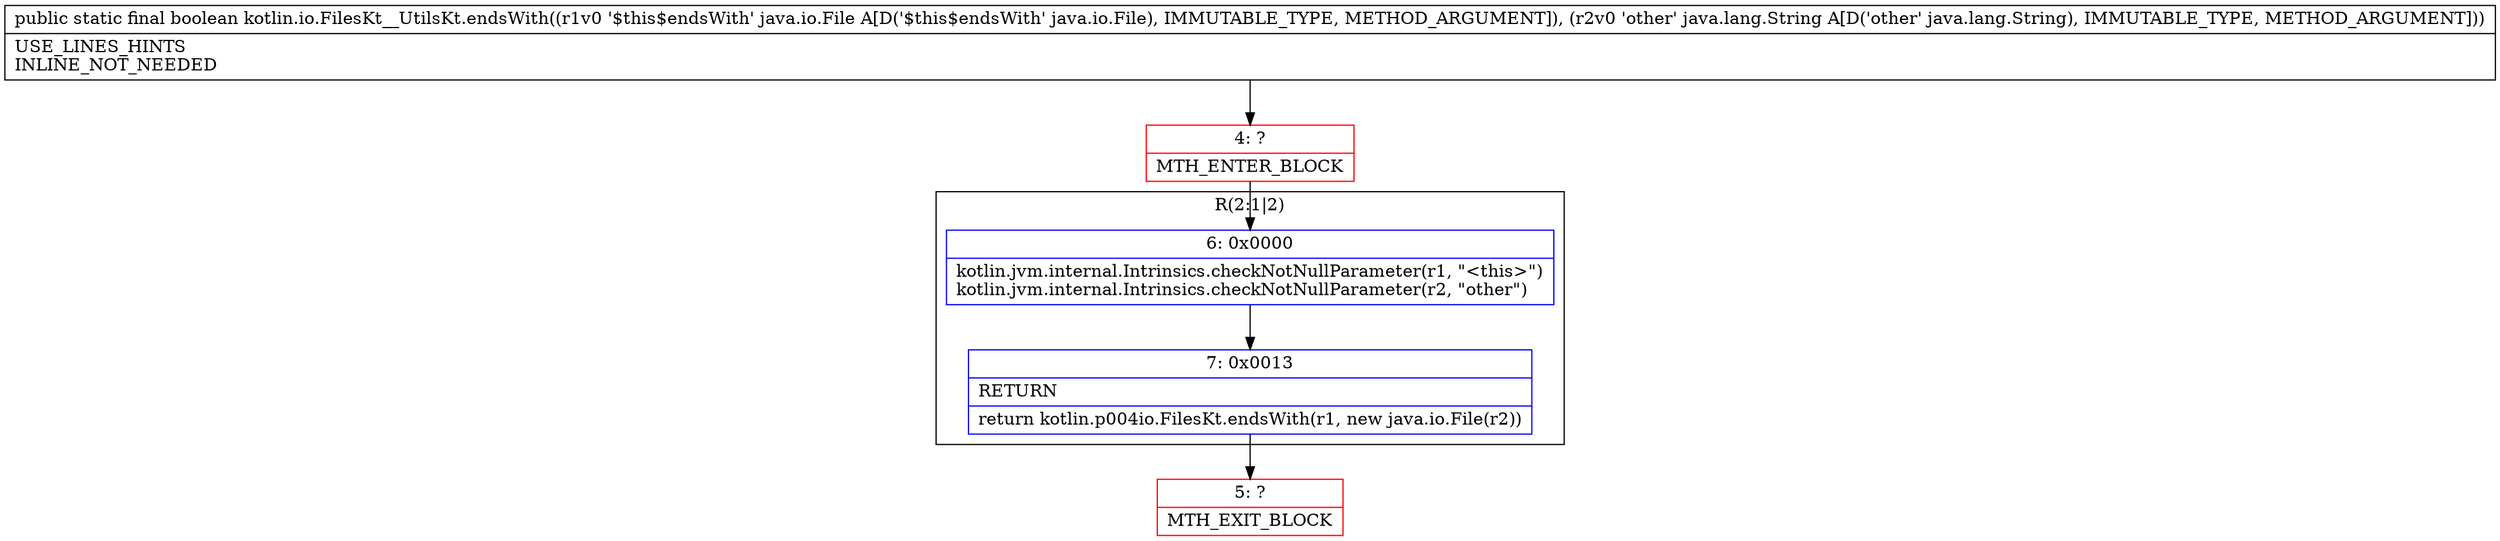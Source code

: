 digraph "CFG forkotlin.io.FilesKt__UtilsKt.endsWith(Ljava\/io\/File;Ljava\/lang\/String;)Z" {
subgraph cluster_Region_496423348 {
label = "R(2:1|2)";
node [shape=record,color=blue];
Node_6 [shape=record,label="{6\:\ 0x0000|kotlin.jvm.internal.Intrinsics.checkNotNullParameter(r1, \"\<this\>\")\lkotlin.jvm.internal.Intrinsics.checkNotNullParameter(r2, \"other\")\l}"];
Node_7 [shape=record,label="{7\:\ 0x0013|RETURN\l|return kotlin.p004io.FilesKt.endsWith(r1, new java.io.File(r2))\l}"];
}
Node_4 [shape=record,color=red,label="{4\:\ ?|MTH_ENTER_BLOCK\l}"];
Node_5 [shape=record,color=red,label="{5\:\ ?|MTH_EXIT_BLOCK\l}"];
MethodNode[shape=record,label="{public static final boolean kotlin.io.FilesKt__UtilsKt.endsWith((r1v0 '$this$endsWith' java.io.File A[D('$this$endsWith' java.io.File), IMMUTABLE_TYPE, METHOD_ARGUMENT]), (r2v0 'other' java.lang.String A[D('other' java.lang.String), IMMUTABLE_TYPE, METHOD_ARGUMENT]))  | USE_LINES_HINTS\lINLINE_NOT_NEEDED\l}"];
MethodNode -> Node_4;Node_6 -> Node_7;
Node_7 -> Node_5;
Node_4 -> Node_6;
}


